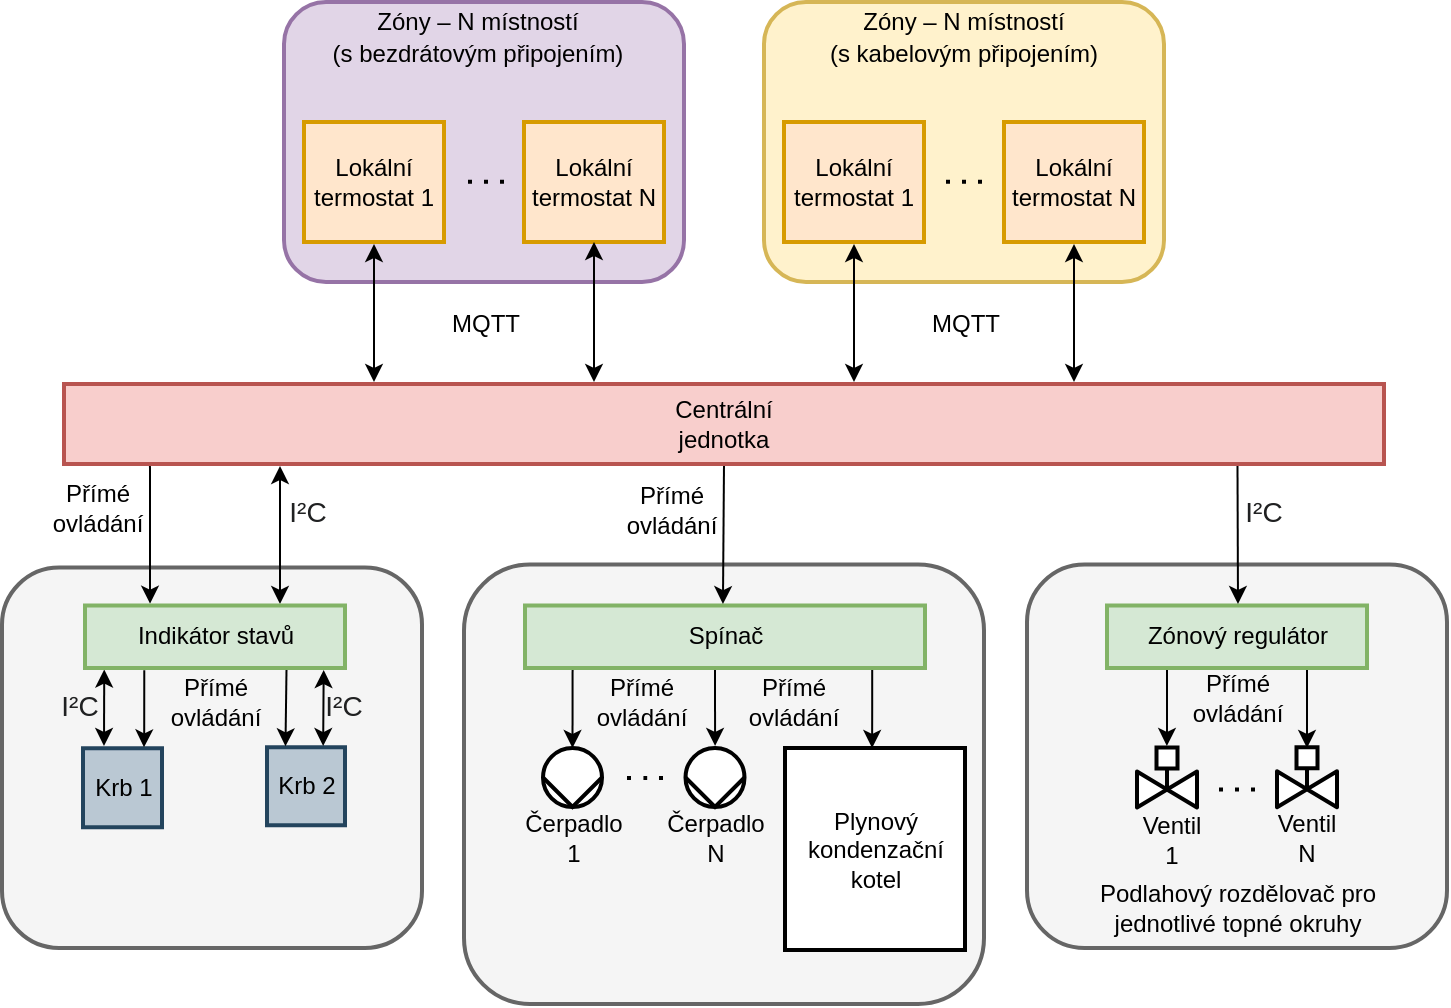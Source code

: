 <mxfile version="13.9.9" type="device"><diagram id="OQWnciAQnM_iIbDHGHQT" name="Page-1"><mxGraphModel dx="2146" dy="1001" grid="1" gridSize="10" guides="1" tooltips="1" connect="1" arrows="1" fold="1" page="1" pageScale="1" pageWidth="827" pageHeight="1169" math="1" shadow="0"><root><mxCell id="0"/><mxCell id="1" parent="0"/><mxCell id="rNNqhviS-toqoHtGZwfO-22" value="" style="rounded=1;whiteSpace=wrap;html=1;strokeWidth=2;strokeColor=#9673a6;fillColor=#e1d5e7;" parent="1" vertex="1"><mxGeometry x="200" y="159" width="200" height="140" as="geometry"/></mxCell><mxCell id="rNNqhviS-toqoHtGZwfO-32" value="" style="rounded=1;whiteSpace=wrap;html=1;strokeWidth=2;strokeColor=#d6b656;fillColor=#fff2cc;" parent="1" vertex="1"><mxGeometry x="440" y="159" width="200" height="140" as="geometry"/></mxCell><mxCell id="rNNqhviS-toqoHtGZwfO-74" value="" style="rounded=1;whiteSpace=wrap;html=1;strokeWidth=2;strokeColor=#666666;fontColor=#333333;fillColor=#f5f5f5;" parent="1" vertex="1"><mxGeometry x="571.5" y="440.25" width="210" height="191.75" as="geometry"/></mxCell><mxCell id="rNNqhviS-toqoHtGZwfO-81" style="edgeStyle=orthogonalEdgeStyle;rounded=0;orthogonalLoop=1;jettySize=auto;html=1;startArrow=classic;startFill=1;endArrow=none;endFill=0;entryX=0.839;entryY=1.003;entryDx=0;entryDy=0;entryPerimeter=0;" parent="1" target="rNNqhviS-toqoHtGZwfO-60" edge="1"><mxGeometry relative="1" as="geometry"><mxPoint x="711.5" y="532" as="sourcePoint"/><Array as="points"><mxPoint x="711.5" y="492"/></Array></mxGeometry></mxCell><mxCell id="C-ky9rX12c1Sp_fLIFlz-12" value="" style="rounded=1;whiteSpace=wrap;html=1;strokeWidth=2;strokeColor=#666666;fontColor=#333333;fillColor=#f5f5f5;" parent="1" vertex="1"><mxGeometry x="59" y="441.75" width="210" height="190.25" as="geometry"/></mxCell><mxCell id="C-ky9rX12c1Sp_fLIFlz-14" style="edgeStyle=orthogonalEdgeStyle;rounded=0;orthogonalLoop=1;jettySize=auto;html=1;startArrow=none;startFill=0;endArrow=classic;endFill=1;entryX=0.498;entryY=-0.026;entryDx=0;entryDy=0;entryPerimeter=0;" parent="1" source="rNNqhviS-toqoHtGZwfO-60" target="rNNqhviS-toqoHtGZwfO-65" edge="1"><mxGeometry relative="1" as="geometry"><Array as="points"><mxPoint x="641.5" y="522"/><mxPoint x="641.5" y="522"/></Array></mxGeometry></mxCell><mxCell id="rNNqhviS-toqoHtGZwfO-60" value="Zónový regulátor" style="rounded=0;whiteSpace=wrap;html=1;strokeWidth=2;fillColor=#d5e8d4;strokeColor=#82b366;" parent="1" vertex="1"><mxGeometry x="611.5" y="460.75" width="130" height="31.25" as="geometry"/></mxCell><mxCell id="C-ky9rX12c1Sp_fLIFlz-6" value="" style="rounded=1;whiteSpace=wrap;html=1;strokeWidth=2;fillColor=#f5f5f5;strokeColor=#666666;fontColor=#333333;" parent="1" vertex="1"><mxGeometry x="290" y="440.25" width="260" height="219.75" as="geometry"/></mxCell><mxCell id="rNNqhviS-toqoHtGZwfO-63" style="edgeStyle=orthogonalEdgeStyle;rounded=0;orthogonalLoop=1;jettySize=auto;html=1;exitX=0.889;exitY=0.979;exitDx=0;exitDy=0;startArrow=none;startFill=0;endArrow=classic;endFill=1;exitPerimeter=0;" parent="1" source="rNNqhviS-toqoHtGZwfO-1" edge="1"><mxGeometry relative="1" as="geometry"><mxPoint x="677" y="460" as="targetPoint"/><Array as="points"><mxPoint x="676" y="389"/></Array></mxGeometry></mxCell><mxCell id="rNNqhviS-toqoHtGZwfO-12" style="edgeStyle=orthogonalEdgeStyle;rounded=0;orthogonalLoop=1;jettySize=auto;html=1;exitX=0.5;exitY=1;exitDx=0;exitDy=0;startArrow=classic;startFill=1;" parent="1" edge="1"><mxGeometry relative="1" as="geometry"><mxPoint x="560.5" y="432" as="sourcePoint"/><mxPoint x="560.5" y="432" as="targetPoint"/></mxGeometry></mxCell><mxCell id="rNNqhviS-toqoHtGZwfO-31" value="" style="endArrow=none;dashed=1;html=1;dashPattern=1 3;strokeWidth=2;" parent="1" edge="1"><mxGeometry x="436" y="158.9" width="50" height="50" as="geometry"><mxPoint x="549" y="248.9" as="sourcePoint"/><mxPoint x="529" y="248.9" as="targetPoint"/></mxGeometry></mxCell><mxCell id="rNNqhviS-toqoHtGZwfO-33" value="Zóny – N místností" style="text;html=1;strokeColor=none;fillColor=none;align=center;verticalAlign=middle;whiteSpace=wrap;rounded=0;" parent="1" vertex="1"><mxGeometry x="475" y="159" width="130" height="20" as="geometry"/></mxCell><mxCell id="rNNqhviS-toqoHtGZwfO-34" value="(s kabelovým připojením)" style="text;html=1;strokeColor=none;fillColor=none;align=center;verticalAlign=middle;whiteSpace=wrap;rounded=0;" parent="1" vertex="1"><mxGeometry x="445" y="175" width="190" height="20" as="geometry"/></mxCell><mxCell id="rNNqhviS-toqoHtGZwfO-21" value="" style="endArrow=none;dashed=1;html=1;dashPattern=1 3;strokeWidth=2;" parent="1" edge="1"><mxGeometry x="197" y="158.9" width="50" height="50" as="geometry"><mxPoint x="310" y="248.9" as="sourcePoint"/><mxPoint x="290" y="248.9" as="targetPoint"/></mxGeometry></mxCell><mxCell id="rNNqhviS-toqoHtGZwfO-23" value="Zóny – N místností" style="text;html=1;strokeColor=none;fillColor=none;align=center;verticalAlign=middle;whiteSpace=wrap;rounded=0;" parent="1" vertex="1"><mxGeometry x="232" y="159" width="130" height="20" as="geometry"/></mxCell><mxCell id="rNNqhviS-toqoHtGZwfO-24" value="(s bezdrátovým připojením)" style="text;html=1;strokeColor=none;fillColor=none;align=center;verticalAlign=middle;whiteSpace=wrap;rounded=0;" parent="1" vertex="1"><mxGeometry x="202" y="175" width="190" height="20" as="geometry"/></mxCell><mxCell id="rNNqhviS-toqoHtGZwfO-65" value="" style="verticalLabelPosition=bottom;align=center;html=1;verticalAlign=top;pointerEvents=1;dashed=0;shape=mxgraph.pid2valves.valve;valveType=gate;actuator=powered;strokeWidth=2;" parent="1" vertex="1"><mxGeometry x="626.5" y="531.75" width="30" height="30" as="geometry"/></mxCell><mxCell id="rNNqhviS-toqoHtGZwfO-66" value="" style="part=1;strokeColor=none;fillColor=none;fontStyle=1;fontSize=14;" parent="rNNqhviS-toqoHtGZwfO-65" vertex="1"><mxGeometry x="9.75" width="10.5" height="10.5" as="geometry"/></mxCell><mxCell id="rNNqhviS-toqoHtGZwfO-67" value="" style="verticalLabelPosition=bottom;align=center;html=1;verticalAlign=top;pointerEvents=1;dashed=0;shape=mxgraph.pid2valves.valve;valveType=gate;actuator=powered;strokeWidth=2;" parent="1" vertex="1"><mxGeometry x="696.5" y="531.63" width="30" height="30" as="geometry"/></mxCell><mxCell id="rNNqhviS-toqoHtGZwfO-68" value="" style="part=1;strokeColor=none;fillColor=none;fontStyle=1;fontSize=14;" parent="rNNqhviS-toqoHtGZwfO-67" vertex="1"><mxGeometry x="9.75" width="10.5" height="10.5" as="geometry"/></mxCell><mxCell id="rNNqhviS-toqoHtGZwfO-71" value="" style="endArrow=none;dashed=1;html=1;dashPattern=1 3;strokeWidth=2;" parent="1" edge="1"><mxGeometry x="572.5" y="462.76" width="50" height="50" as="geometry"><mxPoint x="685.5" y="552.76" as="sourcePoint"/><mxPoint x="665.5" y="552.76" as="targetPoint"/></mxGeometry></mxCell><mxCell id="rNNqhviS-toqoHtGZwfO-72" value="Ventil 1" style="text;html=1;strokeColor=none;fillColor=none;align=center;verticalAlign=middle;whiteSpace=wrap;rounded=0;" parent="1" vertex="1"><mxGeometry x="626.5" y="567.5" width="34" height="20" as="geometry"/></mxCell><mxCell id="rNNqhviS-toqoHtGZwfO-73" value="Ventil N" style="text;html=1;strokeColor=none;fillColor=none;align=center;verticalAlign=middle;whiteSpace=wrap;rounded=0;" parent="1" vertex="1"><mxGeometry x="694" y="566.63" width="35" height="20" as="geometry"/></mxCell><mxCell id="rNNqhviS-toqoHtGZwfO-75" value="Podlahový rozdělovač pro jednotlivé topné okruhy" style="text;html=1;strokeColor=none;fillColor=none;align=center;verticalAlign=middle;whiteSpace=wrap;rounded=0;" parent="1" vertex="1"><mxGeometry x="581.5" y="602" width="190" height="20" as="geometry"/></mxCell><mxCell id="rNNqhviS-toqoHtGZwfO-84" value="" style="shape=mxgraph.pid.pumps_-_iso.pump_(liquid);html=1;pointerEvents=1;align=center;verticalLabelPosition=bottom;verticalAlign=top;dashed=0;strokeWidth=2;aspect=fixed;rotation=90;" parent="1" vertex="1"><mxGeometry x="329.5" y="532" width="29.5" height="29.5" as="geometry"/></mxCell><mxCell id="rNNqhviS-toqoHtGZwfO-87" style="edgeStyle=orthogonalEdgeStyle;rounded=0;orthogonalLoop=1;jettySize=auto;html=1;startArrow=classic;startFill=1;endArrow=none;endFill=0;exitX=-0.036;exitY=0.499;exitDx=0;exitDy=0;exitPerimeter=0;" parent="1" source="rNNqhviS-toqoHtGZwfO-85" edge="1"><mxGeometry relative="1" as="geometry"><mxPoint x="415.5" y="532" as="sourcePoint"/><mxPoint x="415.5" y="492" as="targetPoint"/><Array as="points"><mxPoint x="415.5" y="492"/></Array></mxGeometry></mxCell><mxCell id="rNNqhviS-toqoHtGZwfO-85" value="" style="shape=mxgraph.pid.pumps_-_iso.pump_(liquid);html=1;pointerEvents=1;align=center;verticalLabelPosition=bottom;verticalAlign=top;dashed=0;strokeWidth=2;aspect=fixed;rotation=90;" parent="1" vertex="1"><mxGeometry x="400.75" y="532" width="29.5" height="29.5" as="geometry"/></mxCell><mxCell id="rNNqhviS-toqoHtGZwfO-88" value="" style="endArrow=none;dashed=1;html=1;dashPattern=1 3;strokeWidth=2;" parent="1" edge="1"><mxGeometry x="276.5" y="457" width="50" height="50" as="geometry"><mxPoint x="389.5" y="547" as="sourcePoint"/><mxPoint x="369.5" y="547" as="targetPoint"/><Array as="points"><mxPoint x="383.12" y="547.01"/></Array></mxGeometry></mxCell><mxCell id="rNNqhviS-toqoHtGZwfO-90" style="edgeStyle=orthogonalEdgeStyle;rounded=0;orthogonalLoop=1;jettySize=auto;html=1;entryX=0.868;entryY=0.998;entryDx=0;entryDy=0;entryPerimeter=0;startArrow=classic;startFill=1;endArrow=none;endFill=0;exitX=0.484;exitY=0;exitDx=0;exitDy=0;exitPerimeter=0;" parent="1" source="rNNqhviS-toqoHtGZwfO-89" target="rNNqhviS-toqoHtGZwfO-59" edge="1"><mxGeometry relative="1" as="geometry"><Array as="points"/></mxGeometry></mxCell><mxCell id="rNNqhviS-toqoHtGZwfO-89" value="Plynový kondenzační kotel" style="rounded=0;whiteSpace=wrap;html=1;strokeWidth=2;" parent="1" vertex="1"><mxGeometry x="450.5" y="532" width="90" height="101" as="geometry"/></mxCell><mxCell id="rNNqhviS-toqoHtGZwfO-92" value="Čerpadlo 1" style="text;html=1;strokeColor=none;fillColor=none;align=center;verticalAlign=middle;whiteSpace=wrap;rounded=0;" parent="1" vertex="1"><mxGeometry x="318.5" y="567" width="51.5" height="20" as="geometry"/></mxCell><mxCell id="rNNqhviS-toqoHtGZwfO-93" value="Čerpadlo N" style="text;html=1;strokeColor=none;fillColor=none;align=center;verticalAlign=middle;whiteSpace=wrap;rounded=0;" parent="1" vertex="1"><mxGeometry x="389.5" y="567" width="51.5" height="20" as="geometry"/></mxCell><mxCell id="C-ky9rX12c1Sp_fLIFlz-1" value="Krb 2" style="whiteSpace=wrap;html=1;aspect=fixed;fillColor=#bac8d3;strokeWidth=2;strokeColor=#23445d;" parent="1" vertex="1"><mxGeometry x="191.5" y="531.63" width="39" height="39" as="geometry"/></mxCell><mxCell id="C-ky9rX12c1Sp_fLIFlz-2" value="Krb 1" style="whiteSpace=wrap;html=1;aspect=fixed;fillColor=#bac8d3;strokeWidth=2;strokeColor=#23445d;" parent="1" vertex="1"><mxGeometry x="99.5" y="532.13" width="39.5" height="39.5" as="geometry"/></mxCell><mxCell id="C-ky9rX12c1Sp_fLIFlz-15" style="edgeStyle=orthogonalEdgeStyle;rounded=0;orthogonalLoop=1;jettySize=auto;html=1;startArrow=classic;startFill=1;endArrow=none;endFill=0;exitX=0;exitY=0.5;exitDx=0;exitDy=0;exitPerimeter=0;" parent="1" source="rNNqhviS-toqoHtGZwfO-84" edge="1"><mxGeometry relative="1" as="geometry"><mxPoint x="344.13" y="532" as="sourcePoint"/><mxPoint x="344.13" y="492" as="targetPoint"/><Array as="points"><mxPoint x="344.5" y="492"/></Array></mxGeometry></mxCell><mxCell id="C-ky9rX12c1Sp_fLIFlz-18" style="edgeStyle=orthogonalEdgeStyle;rounded=0;orthogonalLoop=1;jettySize=auto;html=1;entryX=0.5;entryY=0;entryDx=0;entryDy=0;startArrow=none;startFill=0;endArrow=classic;endFill=1;exitX=0.228;exitY=1.035;exitDx=0;exitDy=0;exitPerimeter=0;" parent="1" edge="1" source="C-ky9rX12c1Sp_fLIFlz-5"><mxGeometry relative="1" as="geometry"><mxPoint x="130.05" y="491.5" as="sourcePoint"/><mxPoint x="130" y="531.63" as="targetPoint"/><Array as="points"><mxPoint x="130" y="525"/><mxPoint x="130" y="525"/></Array></mxGeometry></mxCell><mxCell id="TtT3A8iglEBPr6birOV--1" value="Lokální termostat N" style="whiteSpace=wrap;html=1;strokeWidth=2;fillColor=#ffe6cc;strokeColor=#d79b00;" parent="1" vertex="1"><mxGeometry x="560" y="219" width="70" height="60" as="geometry"/></mxCell><mxCell id="TtT3A8iglEBPr6birOV--3" value="Lokální termostat N" style="whiteSpace=wrap;html=1;strokeWidth=2;fillColor=#ffe6cc;strokeColor=#d79b00;" parent="1" vertex="1"><mxGeometry x="320" y="219" width="70" height="60" as="geometry"/></mxCell><mxCell id="TtT3A8iglEBPr6birOV--2" value="Lokální termostat 1" style="whiteSpace=wrap;html=1;strokeWidth=2;fillColor=#ffe6cc;strokeColor=#d79b00;" parent="1" vertex="1"><mxGeometry x="210" y="219" width="70" height="60" as="geometry"/></mxCell><mxCell id="rNNqhviS-toqoHtGZwfO-29" value="Lokální termostat 1" style="whiteSpace=wrap;html=1;strokeWidth=2;fillColor=#ffe6cc;strokeColor=#d79b00;" parent="1" vertex="1"><mxGeometry x="450" y="219" width="70" height="60" as="geometry"/></mxCell><mxCell id="rNNqhviS-toqoHtGZwfO-59" value="Spínač" style="rounded=0;whiteSpace=wrap;html=1;strokeWidth=2;fillColor=#d5e8d4;strokeColor=#82b366;" parent="1" vertex="1"><mxGeometry x="320.5" y="460.75" width="200" height="31.25" as="geometry"/></mxCell><mxCell id="VQHXvXNwqMxUp8Nu4b-u-8" value="MQTT" style="text;html=1;strokeColor=none;fillColor=none;align=center;verticalAlign=middle;whiteSpace=wrap;rounded=0;" vertex="1" parent="1"><mxGeometry x="280.5" y="310" width="40" height="20" as="geometry"/></mxCell><mxCell id="VQHXvXNwqMxUp8Nu4b-u-10" value="MQTT" style="text;html=1;strokeColor=none;fillColor=none;align=center;verticalAlign=middle;whiteSpace=wrap;rounded=0;" vertex="1" parent="1"><mxGeometry x="520.5" y="310" width="40" height="20" as="geometry"/></mxCell><mxCell id="VQHXvXNwqMxUp8Nu4b-u-12" value="&lt;span style=&quot;color: rgb(32 , 33 , 34) ; font-size: 14px ; background-color: rgb(255 , 255 , 255)&quot;&gt;I²C&lt;/span&gt;" style="text;html=1;strokeColor=none;fillColor=none;align=center;verticalAlign=middle;whiteSpace=wrap;rounded=0;" vertex="1" parent="1"><mxGeometry x="192" y="404" width="40" height="20" as="geometry"/></mxCell><mxCell id="VQHXvXNwqMxUp8Nu4b-u-13" value="Přímé ovládání" style="text;html=1;strokeColor=none;fillColor=none;align=center;verticalAlign=middle;whiteSpace=wrap;rounded=0;" vertex="1" parent="1"><mxGeometry x="87" y="402" width="40" height="20" as="geometry"/></mxCell><mxCell id="VQHXvXNwqMxUp8Nu4b-u-15" style="edgeStyle=orthogonalEdgeStyle;rounded=0;orthogonalLoop=1;jettySize=auto;html=1;startArrow=classic;startFill=1;endArrow=classic;endFill=1;exitX=0.074;exitY=1.025;exitDx=0;exitDy=0;exitPerimeter=0;" edge="1" parent="1" source="C-ky9rX12c1Sp_fLIFlz-5"><mxGeometry relative="1" as="geometry"><Array as="points"/><mxPoint x="110.27" y="492.156" as="sourcePoint"/><mxPoint x="110" y="531" as="targetPoint"/></mxGeometry></mxCell><mxCell id="VQHXvXNwqMxUp8Nu4b-u-16" value="&lt;span style=&quot;color: rgb(32 , 33 , 34) ; font-size: 14px&quot;&gt;I²C&lt;/span&gt;" style="text;html=1;strokeColor=none;fillColor=none;align=center;verticalAlign=middle;whiteSpace=wrap;rounded=0;" vertex="1" parent="1"><mxGeometry x="210" y="501" width="40" height="20" as="geometry"/></mxCell><mxCell id="VQHXvXNwqMxUp8Nu4b-u-18" value="Přímé ovládání" style="text;html=1;strokeColor=none;fillColor=none;align=center;verticalAlign=middle;whiteSpace=wrap;rounded=0;" vertex="1" parent="1"><mxGeometry x="374" y="403" width="40" height="20" as="geometry"/></mxCell><mxCell id="VQHXvXNwqMxUp8Nu4b-u-19" value="&lt;span style=&quot;color: rgb(32, 33, 34); font-size: 14px;&quot;&gt;I²C&lt;/span&gt;" style="text;html=1;strokeColor=none;fillColor=none;align=center;verticalAlign=middle;whiteSpace=wrap;rounded=0;labelBackgroundColor=none;" vertex="1" parent="1"><mxGeometry x="670" y="404" width="40" height="20" as="geometry"/></mxCell><mxCell id="VQHXvXNwqMxUp8Nu4b-u-20" value="Přímé ovládání" style="text;html=1;strokeColor=none;fillColor=none;align=center;verticalAlign=middle;whiteSpace=wrap;rounded=0;" vertex="1" parent="1"><mxGeometry x="656.5" y="497" width="40" height="20" as="geometry"/></mxCell><mxCell id="VQHXvXNwqMxUp8Nu4b-u-22" value="Přímé ovládání" style="text;html=1;strokeColor=none;fillColor=none;align=center;verticalAlign=middle;whiteSpace=wrap;rounded=0;" vertex="1" parent="1"><mxGeometry x="359" y="499" width="40" height="20" as="geometry"/></mxCell><mxCell id="VQHXvXNwqMxUp8Nu4b-u-23" value="Přímé ovládání" style="text;html=1;strokeColor=none;fillColor=none;align=center;verticalAlign=middle;whiteSpace=wrap;rounded=0;" vertex="1" parent="1"><mxGeometry x="435" y="499" width="40" height="20" as="geometry"/></mxCell><mxCell id="VQHXvXNwqMxUp8Nu4b-u-25" style="edgeStyle=orthogonalEdgeStyle;rounded=0;orthogonalLoop=1;jettySize=auto;html=1;startArrow=classic;startFill=1;endArrow=classic;endFill=1;" edge="1" parent="1"><mxGeometry relative="1" as="geometry"><mxPoint x="485" y="280" as="sourcePoint"/><mxPoint x="485" y="349" as="targetPoint"/></mxGeometry></mxCell><mxCell id="VQHXvXNwqMxUp8Nu4b-u-26" style="edgeStyle=orthogonalEdgeStyle;rounded=0;orthogonalLoop=1;jettySize=auto;html=1;startArrow=classic;startFill=1;endArrow=classic;endFill=1;" edge="1" parent="1" source="TtT3A8iglEBPr6birOV--3"><mxGeometry relative="1" as="geometry"><mxPoint x="355" y="349" as="targetPoint"/></mxGeometry></mxCell><mxCell id="VQHXvXNwqMxUp8Nu4b-u-6" style="edgeStyle=orthogonalEdgeStyle;rounded=0;orthogonalLoop=1;jettySize=auto;html=1;startArrow=classic;startFill=1;" edge="1" parent="1"><mxGeometry relative="1" as="geometry"><mxPoint x="245" y="280" as="sourcePoint"/><mxPoint x="245" y="349" as="targetPoint"/></mxGeometry></mxCell><mxCell id="VQHXvXNwqMxUp8Nu4b-u-5" style="edgeStyle=orthogonalEdgeStyle;rounded=0;orthogonalLoop=1;jettySize=auto;html=1;startArrow=classic;startFill=1;" edge="1" parent="1"><mxGeometry relative="1" as="geometry"><mxPoint x="595" y="280" as="sourcePoint"/><mxPoint x="595" y="349" as="targetPoint"/></mxGeometry></mxCell><mxCell id="VQHXvXNwqMxUp8Nu4b-u-11" style="edgeStyle=orthogonalEdgeStyle;rounded=0;orthogonalLoop=1;jettySize=auto;html=1;exitX=0.25;exitY=-0.03;exitDx=0;exitDy=0;entryX=0.065;entryY=1.001;entryDx=0;entryDy=0;startArrow=classic;startFill=1;endArrow=none;endFill=0;entryPerimeter=0;exitPerimeter=0;" edge="1" parent="1" source="C-ky9rX12c1Sp_fLIFlz-5" target="rNNqhviS-toqoHtGZwfO-1"><mxGeometry relative="1" as="geometry"><Array as="points"><mxPoint x="133" y="392"/></Array></mxGeometry></mxCell><mxCell id="VQHXvXNwqMxUp8Nu4b-u-27" style="edgeStyle=orthogonalEdgeStyle;rounded=0;orthogonalLoop=1;jettySize=auto;html=1;exitX=0.5;exitY=1;exitDx=0;exitDy=0;entryX=0.498;entryY=0.09;entryDx=0;entryDy=0;entryPerimeter=0;startArrow=none;startFill=0;endArrow=classic;endFill=1;" edge="1" parent="1" source="rNNqhviS-toqoHtGZwfO-1" target="C-ky9rX12c1Sp_fLIFlz-6"><mxGeometry relative="1" as="geometry"><Array as="points"><mxPoint x="419" y="390"/></Array></mxGeometry></mxCell><mxCell id="rNNqhviS-toqoHtGZwfO-1" value="Centrální&lt;br&gt;jednotka" style="whiteSpace=wrap;html=1;fillColor=#f8cecc;strokeWidth=2;strokeColor=#b85450;" parent="1" vertex="1"><mxGeometry x="90" y="350" width="660" height="40" as="geometry"/></mxCell><mxCell id="C-ky9rX12c1Sp_fLIFlz-8" style="edgeStyle=orthogonalEdgeStyle;rounded=0;orthogonalLoop=1;jettySize=auto;html=1;startArrow=classic;startFill=1;" parent="1" edge="1"><mxGeometry relative="1" as="geometry"><mxPoint x="198" y="460" as="targetPoint"/><mxPoint x="198" y="391" as="sourcePoint"/><Array as="points"/></mxGeometry></mxCell><mxCell id="VQHXvXNwqMxUp8Nu4b-u-28" value="&lt;span style=&quot;color: rgb(32 , 33 , 34) ; font-size: 14px&quot;&gt;I²C&lt;/span&gt;" style="text;html=1;strokeColor=none;fillColor=none;align=center;verticalAlign=middle;whiteSpace=wrap;rounded=0;" vertex="1" parent="1"><mxGeometry x="78" y="501" width="40" height="20" as="geometry"/></mxCell><mxCell id="VQHXvXNwqMxUp8Nu4b-u-29" style="edgeStyle=orthogonalEdgeStyle;rounded=0;orthogonalLoop=1;jettySize=auto;html=1;startArrow=classic;startFill=1;endArrow=classic;endFill=1;entryX=0.72;entryY=-0.016;entryDx=0;entryDy=0;entryPerimeter=0;exitX=0.918;exitY=1.033;exitDx=0;exitDy=0;exitPerimeter=0;" edge="1" parent="1" source="C-ky9rX12c1Sp_fLIFlz-5" target="C-ky9rX12c1Sp_fLIFlz-1"><mxGeometry relative="1" as="geometry"><mxPoint x="219.81" y="492" as="sourcePoint"/><mxPoint x="220" y="530" as="targetPoint"/><Array as="points"><mxPoint x="220" y="499"/><mxPoint x="220" y="499"/></Array></mxGeometry></mxCell><mxCell id="VQHXvXNwqMxUp8Nu4b-u-30" style="edgeStyle=orthogonalEdgeStyle;rounded=0;orthogonalLoop=1;jettySize=auto;html=1;entryX=0.25;entryY=0;entryDx=0;entryDy=0;startArrow=none;startFill=0;endArrow=classic;endFill=1;exitX=0.157;exitY=1.005;exitDx=0;exitDy=0;exitPerimeter=0;" edge="1" parent="1"><mxGeometry relative="1" as="geometry"><Array as="points"><mxPoint x="200.36" y="491"/></Array><mxPoint x="201.27" y="491.156" as="sourcePoint"/><mxPoint x="200.735" y="531.13" as="targetPoint"/></mxGeometry></mxCell><mxCell id="C-ky9rX12c1Sp_fLIFlz-5" value="Indikátor stavů" style="rounded=0;whiteSpace=wrap;html=1;fillColor=#d5e8d4;strokeWidth=2;strokeColor=#82b366;" parent="1" vertex="1"><mxGeometry x="100.5" y="460.75" width="130" height="31.25" as="geometry"/></mxCell><mxCell id="VQHXvXNwqMxUp8Nu4b-u-31" value="Přímé ovládání" style="text;html=1;strokeColor=none;fillColor=none;align=center;verticalAlign=middle;whiteSpace=wrap;rounded=0;" vertex="1" parent="1"><mxGeometry x="145.5" y="499" width="40" height="20" as="geometry"/></mxCell></root></mxGraphModel></diagram></mxfile>